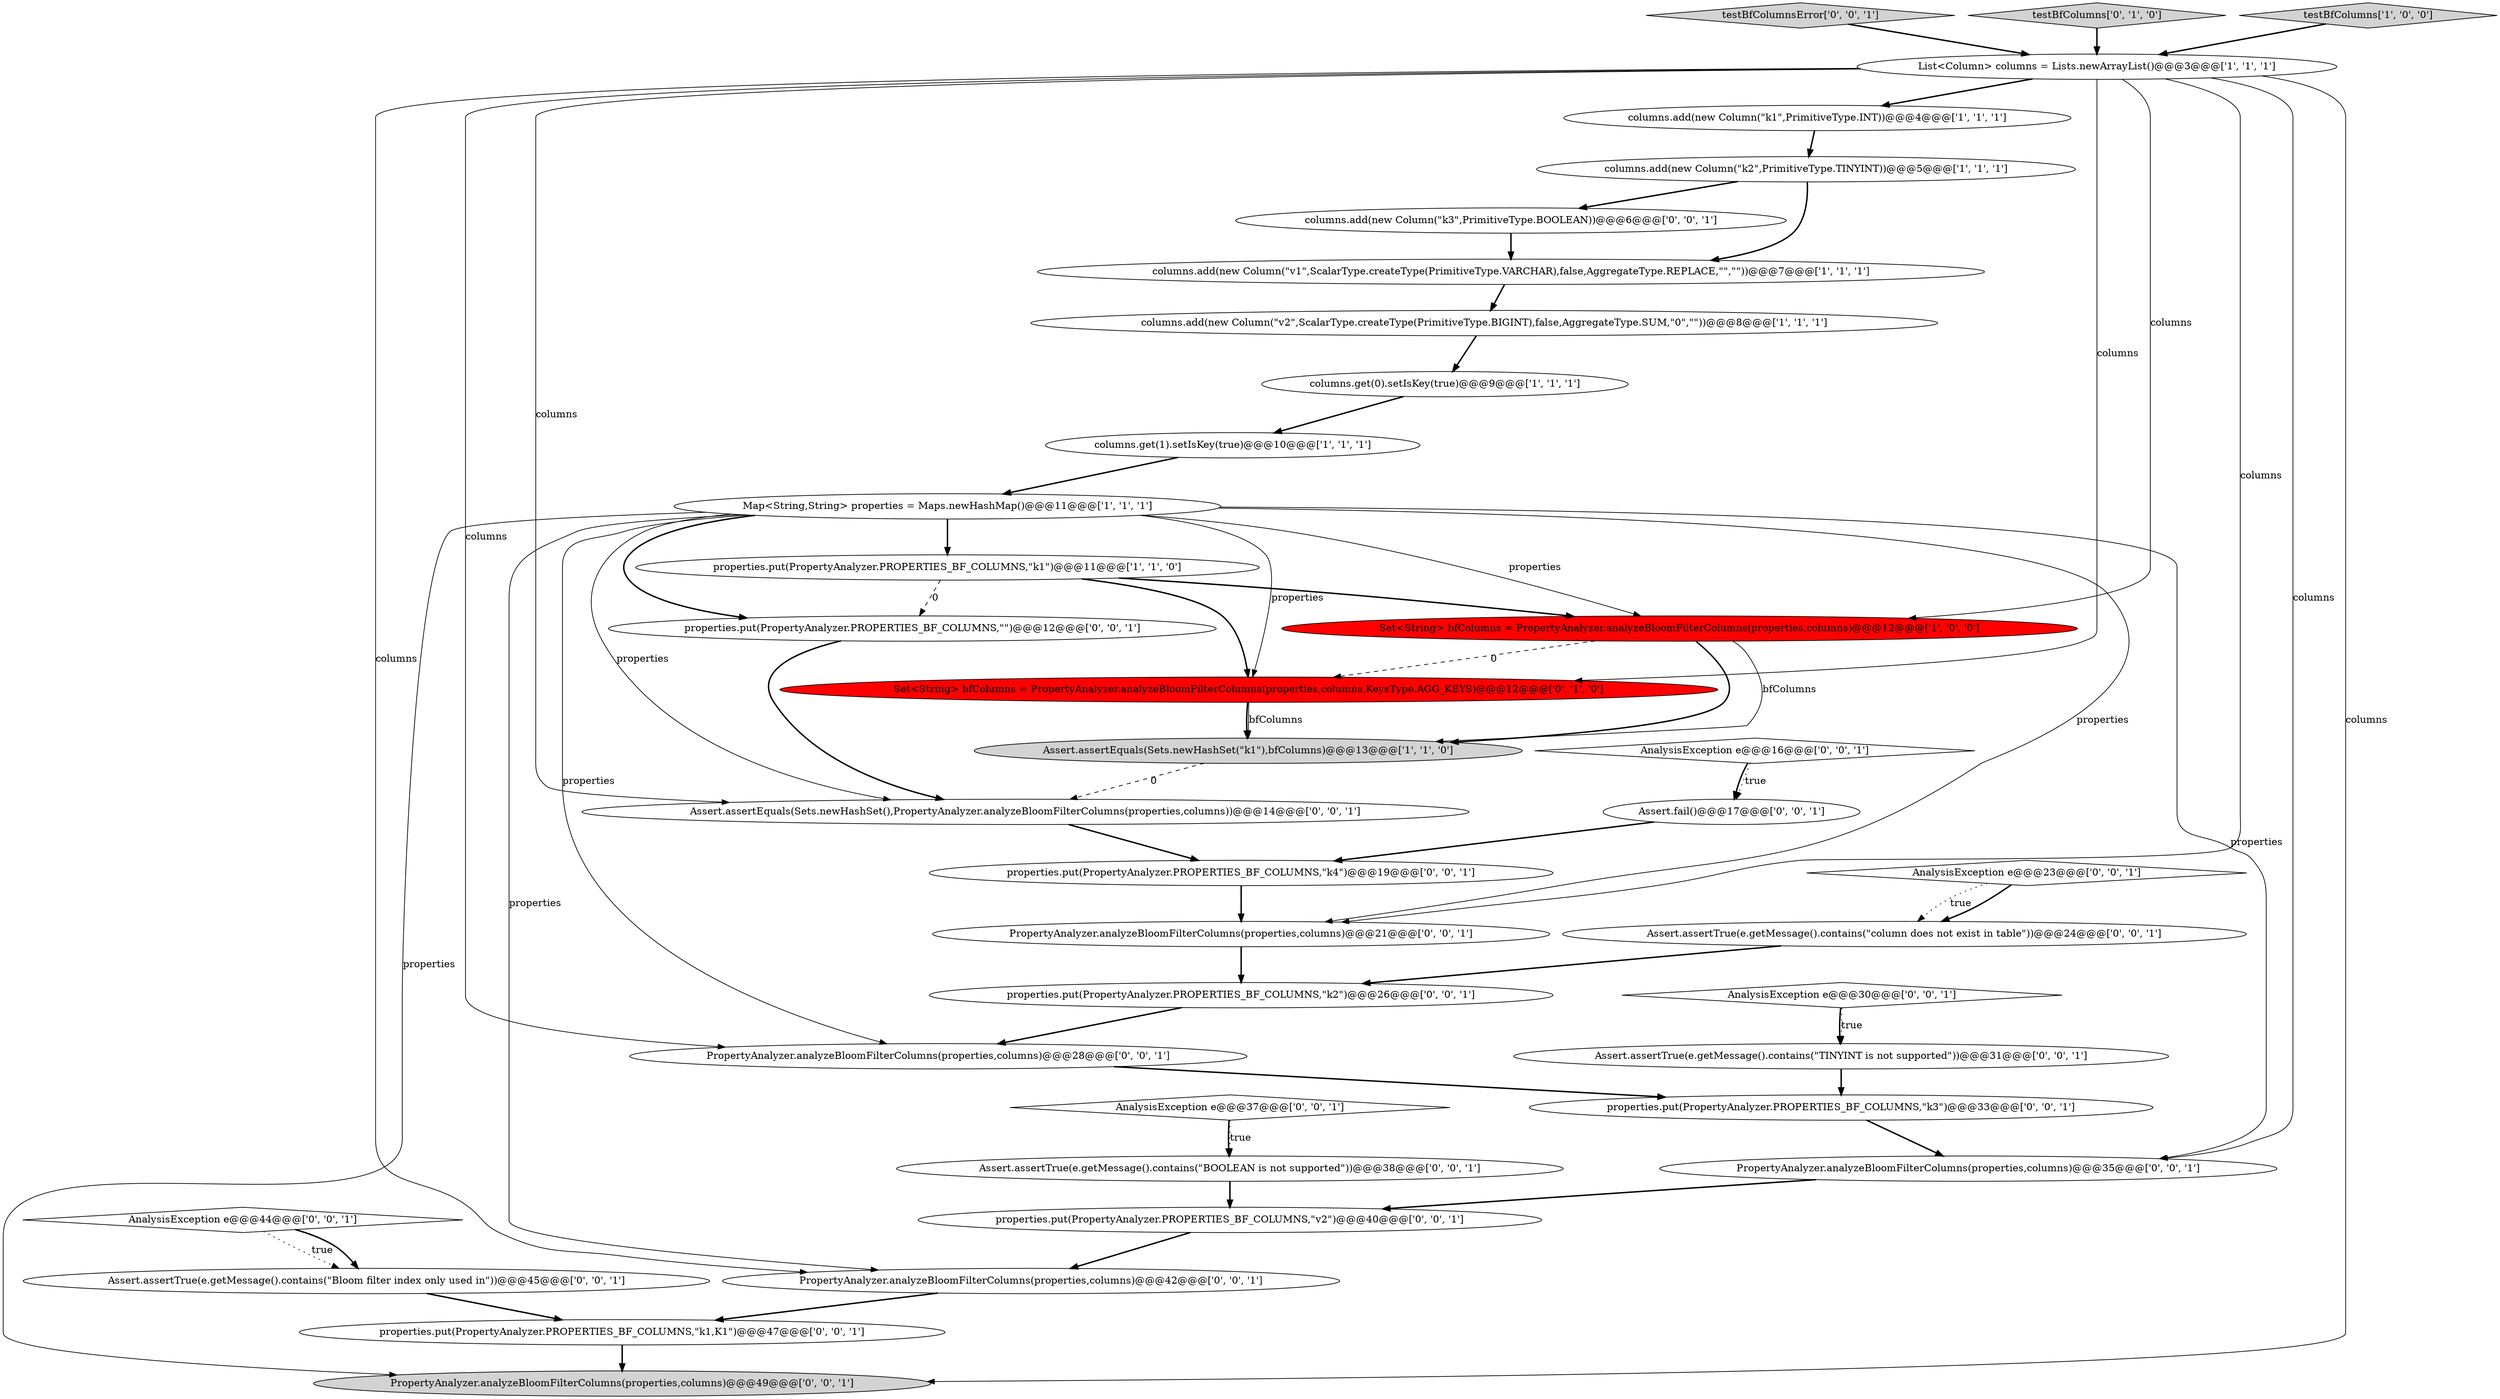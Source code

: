 digraph {
22 [style = filled, label = "PropertyAnalyzer.analyzeBloomFilterColumns(properties,columns)@@@49@@@['0', '0', '1']", fillcolor = lightgray, shape = ellipse image = "AAA0AAABBB3BBB"];
34 [style = filled, label = "AnalysisException e@@@30@@@['0', '0', '1']", fillcolor = white, shape = diamond image = "AAA0AAABBB3BBB"];
28 [style = filled, label = "AnalysisException e@@@16@@@['0', '0', '1']", fillcolor = white, shape = diamond image = "AAA0AAABBB3BBB"];
7 [style = filled, label = "Map<String,String> properties = Maps.newHashMap()@@@11@@@['1', '1', '1']", fillcolor = white, shape = ellipse image = "AAA0AAABBB1BBB"];
25 [style = filled, label = "Assert.assertTrue(e.getMessage().contains(\"TINYINT is not supported\"))@@@31@@@['0', '0', '1']", fillcolor = white, shape = ellipse image = "AAA0AAABBB3BBB"];
29 [style = filled, label = "AnalysisException e@@@37@@@['0', '0', '1']", fillcolor = white, shape = diamond image = "AAA0AAABBB3BBB"];
20 [style = filled, label = "properties.put(PropertyAnalyzer.PROPERTIES_BF_COLUMNS,\"k3\")@@@33@@@['0', '0', '1']", fillcolor = white, shape = ellipse image = "AAA0AAABBB3BBB"];
17 [style = filled, label = "AnalysisException e@@@44@@@['0', '0', '1']", fillcolor = white, shape = diamond image = "AAA0AAABBB3BBB"];
24 [style = filled, label = "properties.put(PropertyAnalyzer.PROPERTIES_BF_COLUMNS,\"k2\")@@@26@@@['0', '0', '1']", fillcolor = white, shape = ellipse image = "AAA0AAABBB3BBB"];
33 [style = filled, label = "PropertyAnalyzer.analyzeBloomFilterColumns(properties,columns)@@@28@@@['0', '0', '1']", fillcolor = white, shape = ellipse image = "AAA0AAABBB3BBB"];
8 [style = filled, label = "columns.add(new Column(\"k1\",PrimitiveType.INT))@@@4@@@['1', '1', '1']", fillcolor = white, shape = ellipse image = "AAA0AAABBB1BBB"];
23 [style = filled, label = "Assert.assertTrue(e.getMessage().contains(\"BOOLEAN is not supported\"))@@@38@@@['0', '0', '1']", fillcolor = white, shape = ellipse image = "AAA0AAABBB3BBB"];
0 [style = filled, label = "Set<String> bfColumns = PropertyAnalyzer.analyzeBloomFilterColumns(properties,columns)@@@12@@@['1', '0', '0']", fillcolor = red, shape = ellipse image = "AAA1AAABBB1BBB"];
12 [style = filled, label = "Set<String> bfColumns = PropertyAnalyzer.analyzeBloomFilterColumns(properties,columns,KeysType.AGG_KEYS)@@@12@@@['0', '1', '0']", fillcolor = red, shape = ellipse image = "AAA1AAABBB2BBB"];
21 [style = filled, label = "testBfColumnsError['0', '0', '1']", fillcolor = lightgray, shape = diamond image = "AAA0AAABBB3BBB"];
6 [style = filled, label = "columns.add(new Column(\"v2\",ScalarType.createType(PrimitiveType.BIGINT),false,AggregateType.SUM,\"0\",\"\"))@@@8@@@['1', '1', '1']", fillcolor = white, shape = ellipse image = "AAA0AAABBB1BBB"];
5 [style = filled, label = "List<Column> columns = Lists.newArrayList()@@@3@@@['1', '1', '1']", fillcolor = white, shape = ellipse image = "AAA0AAABBB1BBB"];
10 [style = filled, label = "columns.get(0).setIsKey(true)@@@9@@@['1', '1', '1']", fillcolor = white, shape = ellipse image = "AAA0AAABBB1BBB"];
13 [style = filled, label = "testBfColumns['0', '1', '0']", fillcolor = lightgray, shape = diamond image = "AAA0AAABBB2BBB"];
16 [style = filled, label = "columns.add(new Column(\"k3\",PrimitiveType.BOOLEAN))@@@6@@@['0', '0', '1']", fillcolor = white, shape = ellipse image = "AAA0AAABBB3BBB"];
1 [style = filled, label = "columns.add(new Column(\"v1\",ScalarType.createType(PrimitiveType.VARCHAR),false,AggregateType.REPLACE,\"\",\"\"))@@@7@@@['1', '1', '1']", fillcolor = white, shape = ellipse image = "AAA0AAABBB1BBB"];
15 [style = filled, label = "PropertyAnalyzer.analyzeBloomFilterColumns(properties,columns)@@@42@@@['0', '0', '1']", fillcolor = white, shape = ellipse image = "AAA0AAABBB3BBB"];
9 [style = filled, label = "columns.get(1).setIsKey(true)@@@10@@@['1', '1', '1']", fillcolor = white, shape = ellipse image = "AAA0AAABBB1BBB"];
35 [style = filled, label = "properties.put(PropertyAnalyzer.PROPERTIES_BF_COLUMNS,\"k4\")@@@19@@@['0', '0', '1']", fillcolor = white, shape = ellipse image = "AAA0AAABBB3BBB"];
4 [style = filled, label = "Assert.assertEquals(Sets.newHashSet(\"k1\"),bfColumns)@@@13@@@['1', '1', '0']", fillcolor = lightgray, shape = ellipse image = "AAA0AAABBB1BBB"];
37 [style = filled, label = "properties.put(PropertyAnalyzer.PROPERTIES_BF_COLUMNS,\"k1,K1\")@@@47@@@['0', '0', '1']", fillcolor = white, shape = ellipse image = "AAA0AAABBB3BBB"];
32 [style = filled, label = "properties.put(PropertyAnalyzer.PROPERTIES_BF_COLUMNS,\"v2\")@@@40@@@['0', '0', '1']", fillcolor = white, shape = ellipse image = "AAA0AAABBB3BBB"];
3 [style = filled, label = "properties.put(PropertyAnalyzer.PROPERTIES_BF_COLUMNS,\"k1\")@@@11@@@['1', '1', '0']", fillcolor = white, shape = ellipse image = "AAA0AAABBB1BBB"];
31 [style = filled, label = "PropertyAnalyzer.analyzeBloomFilterColumns(properties,columns)@@@35@@@['0', '0', '1']", fillcolor = white, shape = ellipse image = "AAA0AAABBB3BBB"];
26 [style = filled, label = "Assert.assertTrue(e.getMessage().contains(\"Bloom filter index only used in\"))@@@45@@@['0', '0', '1']", fillcolor = white, shape = ellipse image = "AAA0AAABBB3BBB"];
30 [style = filled, label = "PropertyAnalyzer.analyzeBloomFilterColumns(properties,columns)@@@21@@@['0', '0', '1']", fillcolor = white, shape = ellipse image = "AAA0AAABBB3BBB"];
36 [style = filled, label = "properties.put(PropertyAnalyzer.PROPERTIES_BF_COLUMNS,\"\")@@@12@@@['0', '0', '1']", fillcolor = white, shape = ellipse image = "AAA0AAABBB3BBB"];
14 [style = filled, label = "Assert.fail()@@@17@@@['0', '0', '1']", fillcolor = white, shape = ellipse image = "AAA0AAABBB3BBB"];
2 [style = filled, label = "testBfColumns['1', '0', '0']", fillcolor = lightgray, shape = diamond image = "AAA0AAABBB1BBB"];
19 [style = filled, label = "Assert.assertTrue(e.getMessage().contains(\"column does not exist in table\"))@@@24@@@['0', '0', '1']", fillcolor = white, shape = ellipse image = "AAA0AAABBB3BBB"];
18 [style = filled, label = "Assert.assertEquals(Sets.newHashSet(),PropertyAnalyzer.analyzeBloomFilterColumns(properties,columns))@@@14@@@['0', '0', '1']", fillcolor = white, shape = ellipse image = "AAA0AAABBB3BBB"];
11 [style = filled, label = "columns.add(new Column(\"k2\",PrimitiveType.TINYINT))@@@5@@@['1', '1', '1']", fillcolor = white, shape = ellipse image = "AAA0AAABBB1BBB"];
27 [style = filled, label = "AnalysisException e@@@23@@@['0', '0', '1']", fillcolor = white, shape = diamond image = "AAA0AAABBB3BBB"];
7->22 [style = solid, label="properties"];
11->16 [style = bold, label=""];
17->26 [style = dotted, label="true"];
5->8 [style = bold, label=""];
30->24 [style = bold, label=""];
5->31 [style = solid, label="columns"];
7->15 [style = solid, label="properties"];
17->26 [style = bold, label=""];
34->25 [style = bold, label=""];
7->12 [style = solid, label="properties"];
4->18 [style = dashed, label="0"];
33->20 [style = bold, label=""];
14->35 [style = bold, label=""];
11->1 [style = bold, label=""];
5->15 [style = solid, label="columns"];
31->32 [style = bold, label=""];
3->36 [style = dashed, label="0"];
7->0 [style = solid, label="properties"];
28->14 [style = dotted, label="true"];
5->33 [style = solid, label="columns"];
23->32 [style = bold, label=""];
0->4 [style = solid, label="bfColumns"];
20->31 [style = bold, label=""];
29->23 [style = dotted, label="true"];
29->23 [style = bold, label=""];
3->12 [style = bold, label=""];
12->4 [style = solid, label="bfColumns"];
0->12 [style = dashed, label="0"];
9->7 [style = bold, label=""];
5->0 [style = solid, label="columns"];
27->19 [style = dotted, label="true"];
7->3 [style = bold, label=""];
28->14 [style = bold, label=""];
3->0 [style = bold, label=""];
19->24 [style = bold, label=""];
24->33 [style = bold, label=""];
21->5 [style = bold, label=""];
37->22 [style = bold, label=""];
25->20 [style = bold, label=""];
7->18 [style = solid, label="properties"];
1->6 [style = bold, label=""];
12->4 [style = bold, label=""];
16->1 [style = bold, label=""];
0->4 [style = bold, label=""];
6->10 [style = bold, label=""];
36->18 [style = bold, label=""];
32->15 [style = bold, label=""];
13->5 [style = bold, label=""];
18->35 [style = bold, label=""];
26->37 [style = bold, label=""];
7->31 [style = solid, label="properties"];
10->9 [style = bold, label=""];
27->19 [style = bold, label=""];
5->30 [style = solid, label="columns"];
5->22 [style = solid, label="columns"];
7->33 [style = solid, label="properties"];
8->11 [style = bold, label=""];
35->30 [style = bold, label=""];
15->37 [style = bold, label=""];
5->18 [style = solid, label="columns"];
34->25 [style = dotted, label="true"];
7->36 [style = bold, label=""];
7->30 [style = solid, label="properties"];
5->12 [style = solid, label="columns"];
2->5 [style = bold, label=""];
}
